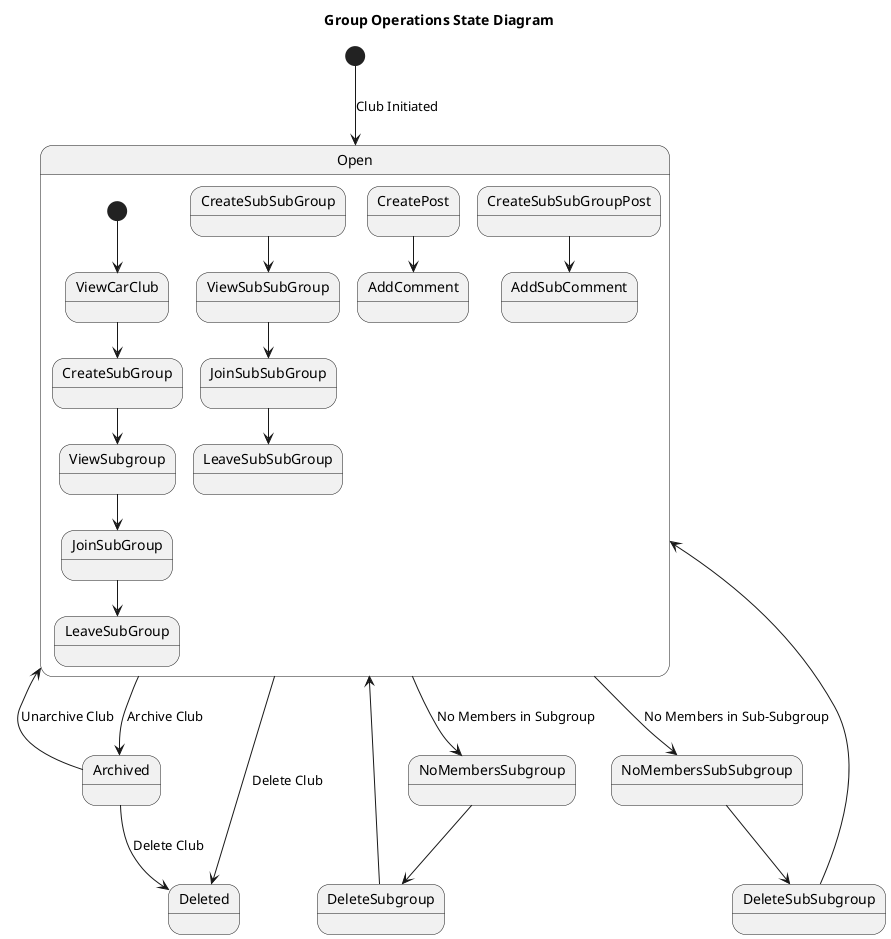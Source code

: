 @startuml
title Group Operations State Diagram

[*] --> Open : Club Initiated

state Open {
    [*] --> ViewCarClub
    ViewCarClub --> CreateSubGroup
    CreateSubGroup --> ViewSubgroup
    ViewSubgroup --> JoinSubGroup
    JoinSubGroup --> LeaveSubGroup
    CreateSubSubGroup --> ViewSubSubGroup
    ViewSubSubGroup --> JoinSubSubGroup
    JoinSubSubGroup --> LeaveSubSubGroup
    CreatePost --> AddComment
    CreateSubSubGroupPost --> AddSubComment
}

Open --> Archived : Archive Club
Archived --> Open : Unarchive Club
Open --> Deleted : Delete Club
Archived --> Deleted : Delete Club

Open --> NoMembersSubgroup : No Members in Subgroup
NoMembersSubgroup --> DeleteSubgroup
DeleteSubgroup --> Open

Open --> NoMembersSubSubgroup : No Members in Sub-Subgroup
NoMembersSubSubgroup --> DeleteSubSubgroup
DeleteSubSubgroup --> Open
@enduml